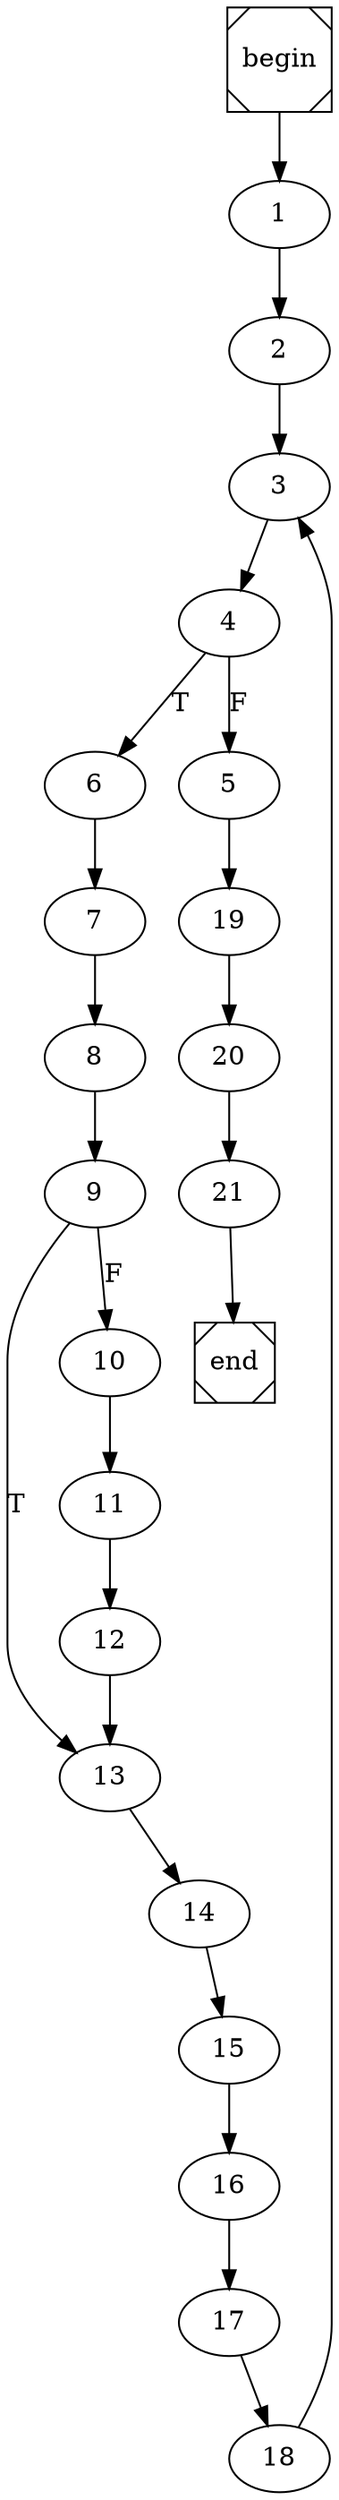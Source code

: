 digraph cfg {
	begin [shape=Msquare];
	end [shape=Msquare];
	begin -> 1;	1 -> 2;	2 -> 3;	3 -> 4;	4 -> 6[label=T];	4 -> 5[label=F];	5 -> 19;	6 -> 7;	7 -> 8;	8 -> 9;	9 -> 13[label=T];	9 -> 10[label=F];	10 -> 11;	11 -> 12;	12 -> 13;	13 -> 14;	14 -> 15;	15 -> 16;	16 -> 17;	17 -> 18;	18 -> 3;	19 -> 20;	20 -> 21;	21 -> end;}

